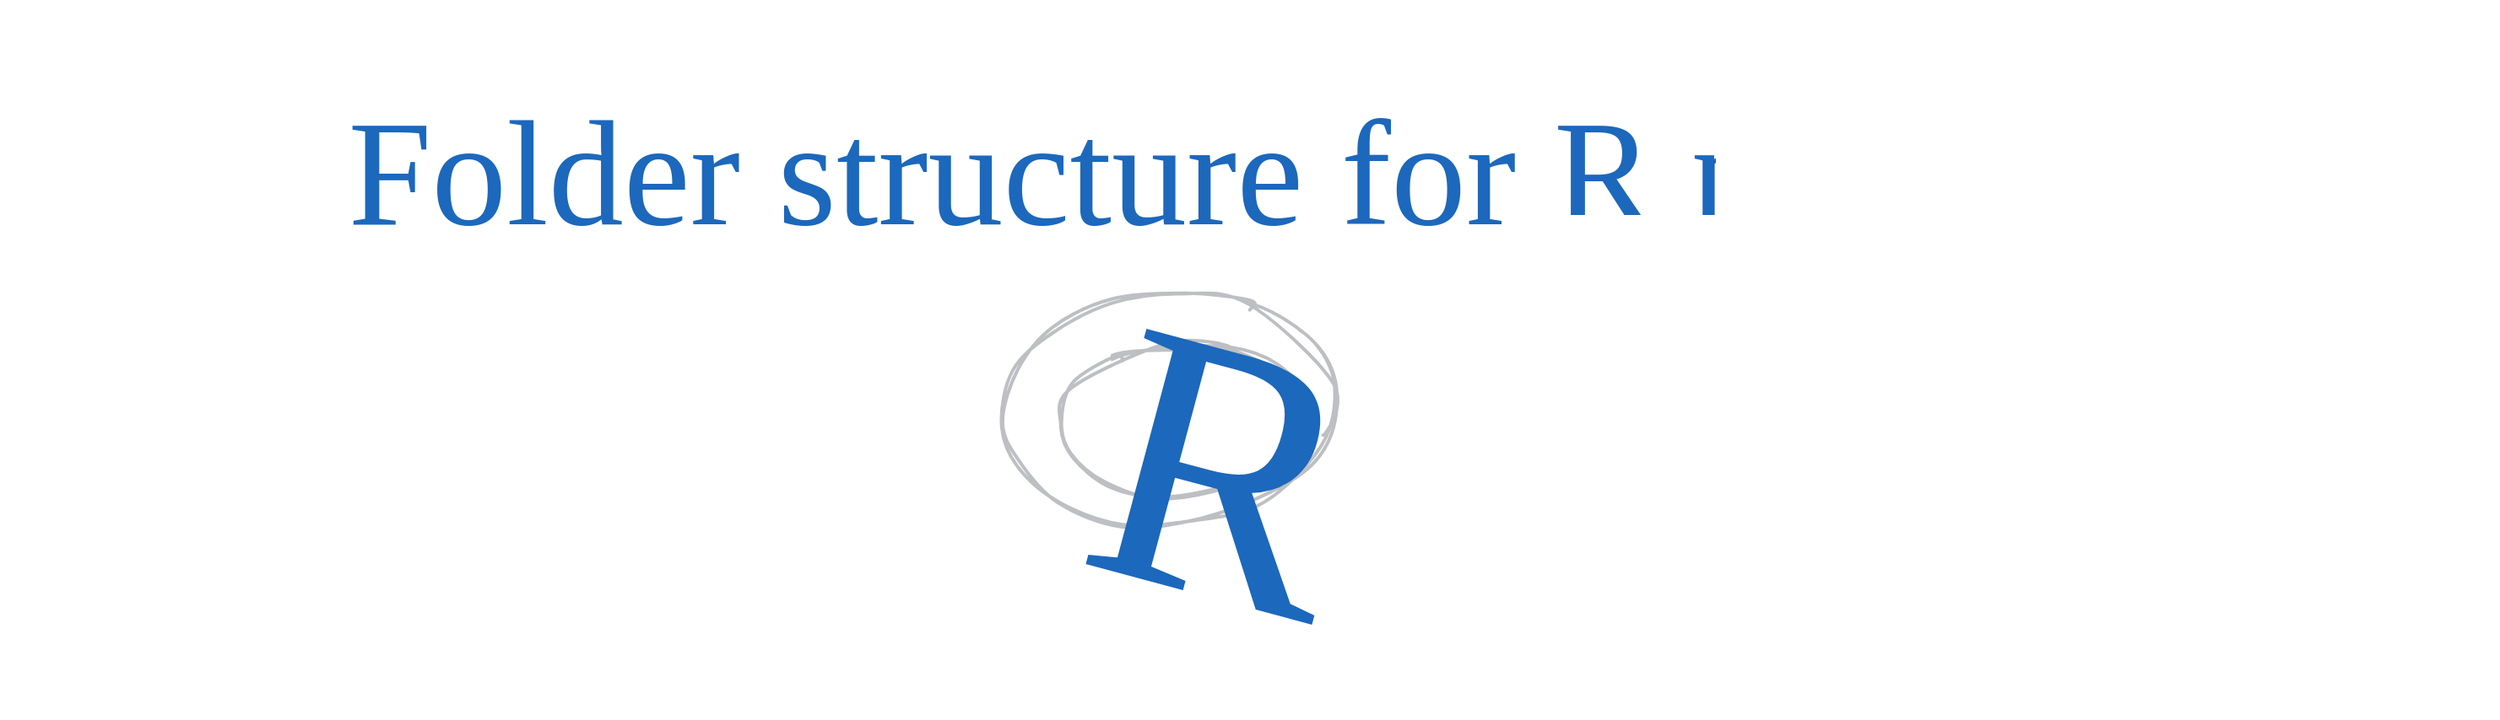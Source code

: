<mxfile version="24.7.1" type="device">
  <diagram name="Page-1" id="jJ7n3A1it99_hdllu_8M">
    <mxGraphModel dx="3657" dy="1084" grid="1" gridSize="10" guides="1" tooltips="1" connect="1" arrows="1" fold="1" page="1" pageScale="1" pageWidth="1654" pageHeight="1169" math="0" shadow="0">
      <root>
        <mxCell id="0" />
        <mxCell id="1" parent="0" />
        <mxCell id="_tZKHd5Szc6mgcDDZj10-1" value="" style="rounded=0;whiteSpace=wrap;html=1;fillColor=default;strokeColor=none;" vertex="1" parent="1">
          <mxGeometry x="-1567" y="395" width="1480" height="380" as="geometry" />
        </mxCell>
        <mxCell id="_tZKHd5Szc6mgcDDZj10-7" value="&lt;div style=&quot;&quot;&gt;&lt;font color=&quot;#1c68bc&quot; style=&quot;font-size: 89px;&quot; data-font-src=&quot;https://fonts.googleapis.com/css?family=Gochi+Hand&quot; face=&quot;Gochi Hand&quot;&gt;Folder structure for R projects&lt;/font&gt;&lt;/div&gt;" style="text;html=1;align=center;verticalAlign=middle;whiteSpace=wrap;rounded=0;" vertex="1" parent="1">
          <mxGeometry x="-1557" y="436" width="1470" height="124" as="geometry" />
        </mxCell>
        <mxCell id="_tZKHd5Szc6mgcDDZj10-16" value="" style="group" vertex="1" connectable="0" parent="1">
          <mxGeometry x="-979.997" y="560.001" width="340.031" height="205.793" as="geometry" />
        </mxCell>
        <mxCell id="_tZKHd5Szc6mgcDDZj10-9" value="" style="curved=1;endArrow=classic;html=1;rounded=0;strokeColor=none;strokeWidth=10;" edge="1" parent="_tZKHd5Szc6mgcDDZj10-16" source="_tZKHd5Szc6mgcDDZj10-13">
          <mxGeometry width="50" height="50" relative="1" as="geometry">
            <mxPoint x="5.647" y="137.409" as="sourcePoint" />
            <mxPoint x="55.647" y="87.409" as="targetPoint" />
            <Array as="points" />
          </mxGeometry>
        </mxCell>
        <mxCell id="_tZKHd5Szc6mgcDDZj10-12" value="" style="ellipse;whiteSpace=wrap;html=1;rotation=-5;fillColor=none;sketch=1;curveFitting=1;jiggle=2;strokeWidth=2;strokeColor=#bdbfc3;" vertex="1" parent="_tZKHd5Szc6mgcDDZj10-16">
          <mxGeometry x="39.647" y="39.409" width="147" height="89" as="geometry" />
        </mxCell>
        <mxCell id="_tZKHd5Szc6mgcDDZj10-15" value="" style="curved=1;endArrow=classic;html=1;rounded=0;strokeColor=none;strokeWidth=10;" edge="1" parent="_tZKHd5Szc6mgcDDZj10-16" target="_tZKHd5Szc6mgcDDZj10-13">
          <mxGeometry width="50" height="50" relative="1" as="geometry">
            <mxPoint x="5.647" y="137.409" as="sourcePoint" />
            <mxPoint x="55.647" y="87.409" as="targetPoint" />
            <Array as="points">
              <mxPoint x="55.647" y="137.409" />
              <mxPoint x="5.647" y="87.409" />
            </Array>
          </mxGeometry>
        </mxCell>
        <mxCell id="_tZKHd5Szc6mgcDDZj10-13" value="" style="ellipse;whiteSpace=wrap;html=1;rotation=-5;fillColor=none;sketch=1;curveFitting=1;jiggle=2;strokeWidth=2;strokeColor=#BDBFC3;" vertex="1" parent="_tZKHd5Szc6mgcDDZj10-16">
          <mxGeometry x="5.647" y="8.409" width="199" height="138.27" as="geometry" />
        </mxCell>
        <mxCell id="_tZKHd5Szc6mgcDDZj10-14" value="&lt;div style=&quot;&quot;&gt;&lt;font color=&quot;#1c68bc&quot; style=&quot;font-size: 220px;&quot; data-font-src=&quot;https://fonts.googleapis.com/css?family=Gochi+Hand&quot; face=&quot;Gochi Hand&quot;&gt;R&lt;/font&gt;&lt;/div&gt;" style="text;html=1;align=center;verticalAlign=middle;whiteSpace=wrap;rounded=0;rotation=15;" vertex="1" parent="_tZKHd5Szc6mgcDDZj10-16">
          <mxGeometry x="79.647" y="48.409" width="118" height="131.63" as="geometry" />
        </mxCell>
        <mxCell id="_tZKHd5Szc6mgcDDZj10-8" value="" style="shape=image;html=1;verticalAlign=top;verticalLabelPosition=bottom;labelBackgroundColor=#ffffff;imageAspect=0;aspect=fixed;image=https://cdn0.iconfinder.com/data/icons/education-1006/32/pen_design_office_vector_business_pencil_write_sign_stationery_graphic-128.png;rotation=15;" vertex="1" parent="_tZKHd5Szc6mgcDDZj10-16">
          <mxGeometry x="197.647" y="63.409" width="128" height="128" as="geometry" />
        </mxCell>
      </root>
    </mxGraphModel>
  </diagram>
</mxfile>
